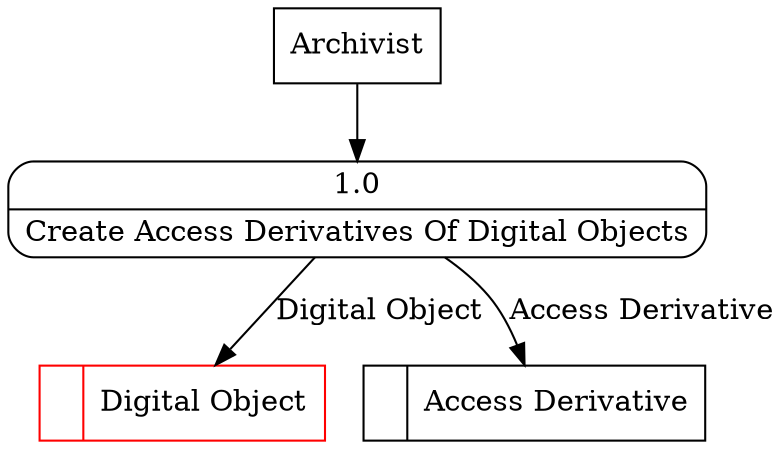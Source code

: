 digraph dfd2{ 
node[shape=record]
200 [label="<f0>  |<f1> Digital Object " color=red];
201 [label="<f0>  |<f1> Access Derivative " ];
202 [label="Archivist" shape=box];
203 [label="{<f0> 1.0|<f1> Create Access Derivatives Of Digital Objects }" shape=Mrecord];
202 -> 203
203 -> 201 [label="Access Derivative"]
203 -> 200 [label="Digital Object"]
}